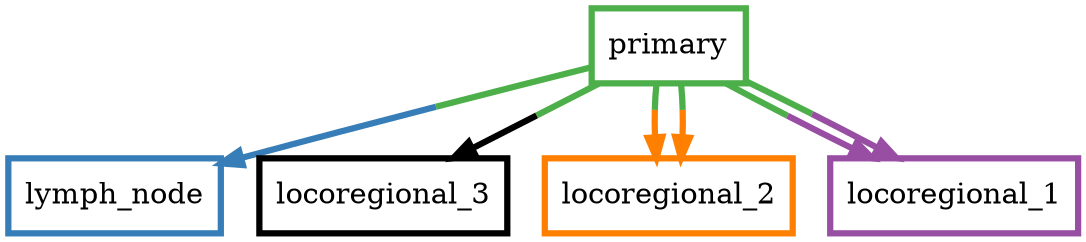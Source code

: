digraph barS {
	{
		rank=same
	4 [shape=box,penwidth=3,colorscheme=set19,color=3,label="primary"]
	}
	{
		rank=same
		3 [shape=box,penwidth=3,colorscheme=set19,color=2,label="lymph_node"]
		2 [shape=box,penwidth=3,colorscheme=set19,color=38272,label="locoregional_3"]
		1 [shape=box,penwidth=3,colorscheme=set19,color=5,label="locoregional_2"]
		0 [shape=box,penwidth=3,colorscheme=set19,color=4,label="locoregional_1"]
	}
	4 -> 0 [penwidth=3,colorscheme=set19,color="3;0.5:4"]
	4 -> 1 [penwidth=3,colorscheme=set19,color="3;0.5:5"]
	4 -> 2 [penwidth=3,colorscheme=set19,color="3;0.5:38272"]
	4 -> 1 [penwidth=3,colorscheme=set19,color="3;0.5:5"]
	4 -> 0 [penwidth=3,colorscheme=set19,color="3;0.5:4"]
	4 -> 3 [penwidth=3,colorscheme=set19,color="3;0.5:2"]
}
